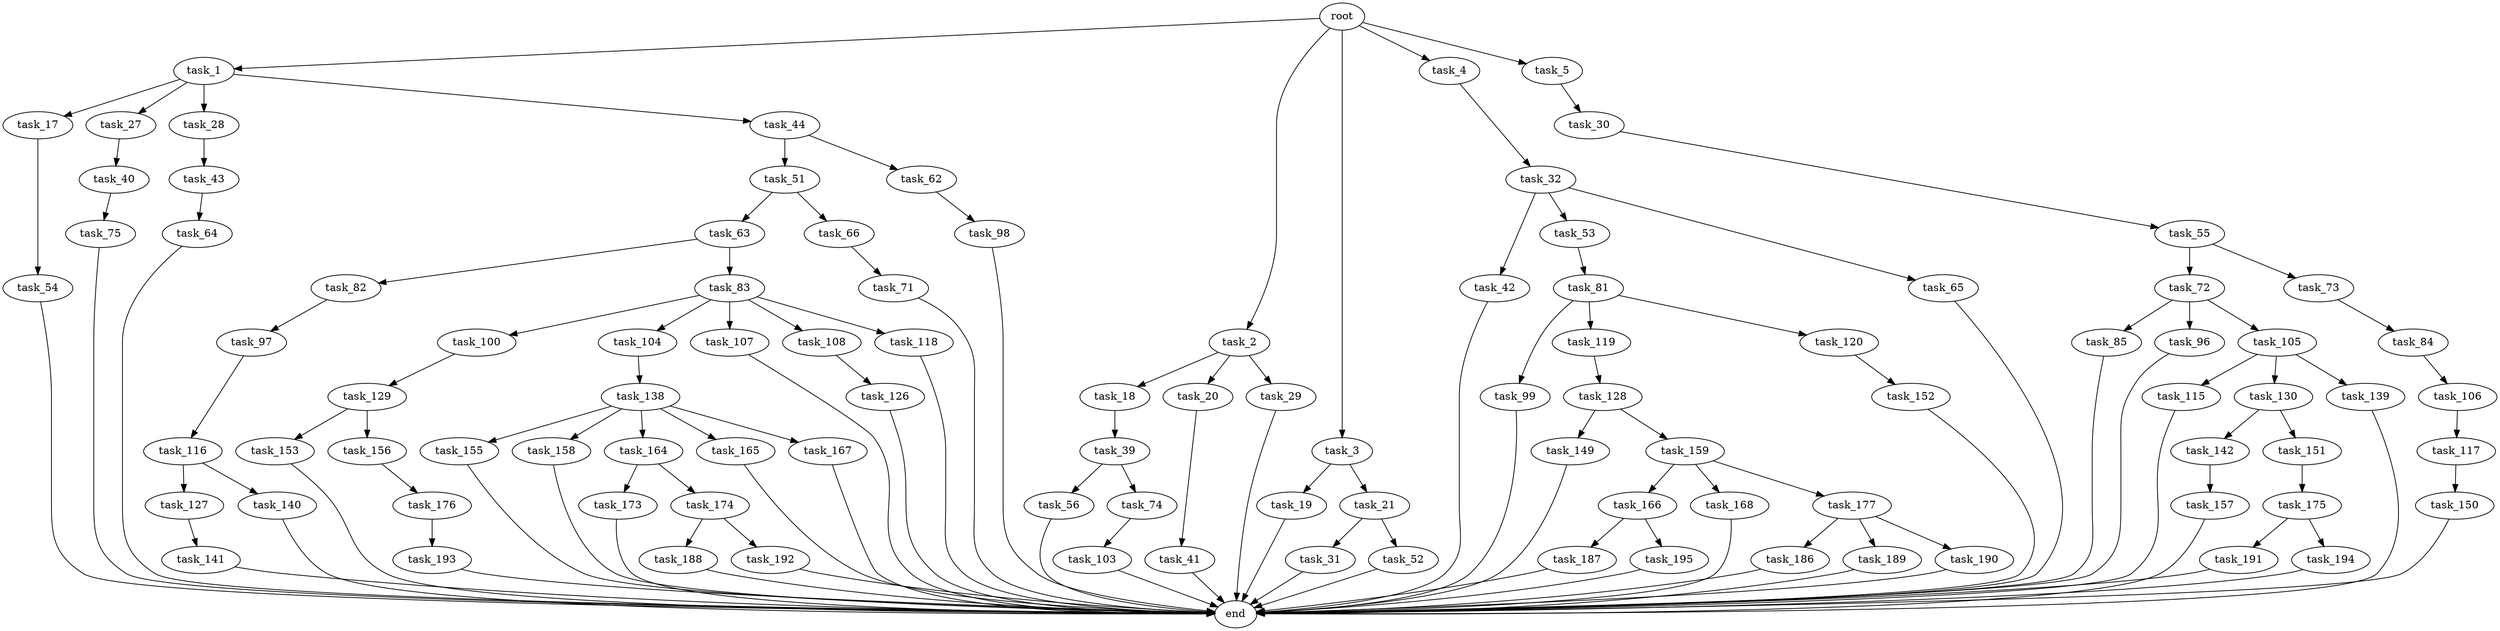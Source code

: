 digraph G {
  root [size="0.000000"];
  task_1 [size="25154475922.000000"];
  task_2 [size="50680433066.000000"];
  task_3 [size="36715068472.000000"];
  task_4 [size="1073741824000.000000"];
  task_5 [size="10557810784.000000"];
  task_17 [size="231928233984.000000"];
  task_27 [size="134217728000.000000"];
  task_28 [size="9646536582.000000"];
  task_44 [size="4568592855.000000"];
  task_18 [size="20316293553.000000"];
  task_20 [size="342567606212.000000"];
  task_29 [size="28991029248.000000"];
  task_19 [size="45988933920.000000"];
  task_21 [size="3014410792.000000"];
  task_32 [size="231928233984.000000"];
  task_30 [size="782757789696.000000"];
  task_54 [size="368293445632.000000"];
  task_39 [size="6186035062.000000"];
  end [size="0.000000"];
  task_41 [size="45669174540.000000"];
  task_31 [size="231928233984.000000"];
  task_52 [size="6001966282.000000"];
  task_40 [size="578004126440.000000"];
  task_43 [size="92781978751.000000"];
  task_55 [size="300470610641.000000"];
  task_42 [size="782757789696.000000"];
  task_53 [size="6843072159.000000"];
  task_65 [size="53140832570.000000"];
  task_56 [size="16892336962.000000"];
  task_74 [size="123614904612.000000"];
  task_75 [size="602478949833.000000"];
  task_64 [size="671642894505.000000"];
  task_51 [size="231928233984.000000"];
  task_62 [size="429410600.000000"];
  task_63 [size="782757789696.000000"];
  task_66 [size="51245864940.000000"];
  task_81 [size="6439080314.000000"];
  task_72 [size="68719476736.000000"];
  task_73 [size="140418428269.000000"];
  task_98 [size="1073741824000.000000"];
  task_82 [size="28991029248.000000"];
  task_83 [size="6954954749.000000"];
  task_71 [size="1989594872.000000"];
  task_85 [size="231928233984.000000"];
  task_96 [size="782757789696.000000"];
  task_105 [size="549755813888.000000"];
  task_84 [size="68719476736.000000"];
  task_103 [size="1073741824000.000000"];
  task_99 [size="40061571708.000000"];
  task_119 [size="50629259292.000000"];
  task_120 [size="8942049076.000000"];
  task_97 [size="1029587916.000000"];
  task_100 [size="19791907062.000000"];
  task_104 [size="4603068488.000000"];
  task_107 [size="134217728000.000000"];
  task_108 [size="173276461742.000000"];
  task_118 [size="436793815438.000000"];
  task_106 [size="68719476736.000000"];
  task_116 [size="782757789696.000000"];
  task_129 [size="3660636454.000000"];
  task_138 [size="2356618094.000000"];
  task_115 [size="231928233984.000000"];
  task_130 [size="8589934592.000000"];
  task_139 [size="125946606150.000000"];
  task_117 [size="1073741824000.000000"];
  task_126 [size="68719476736.000000"];
  task_127 [size="619759786.000000"];
  task_140 [size="8589934592.000000"];
  task_150 [size="3458490906.000000"];
  task_128 [size="368293445632.000000"];
  task_152 [size="20928270195.000000"];
  task_141 [size="8589934592.000000"];
  task_149 [size="231928233984.000000"];
  task_159 [size="28991029248.000000"];
  task_153 [size="68719476736.000000"];
  task_156 [size="68719476736.000000"];
  task_142 [size="1073741824000.000000"];
  task_151 [size="68719476736.000000"];
  task_155 [size="122174043303.000000"];
  task_158 [size="1073741824000.000000"];
  task_164 [size="549755813888.000000"];
  task_165 [size="38999563144.000000"];
  task_167 [size="68719476736.000000"];
  task_157 [size="269539679604.000000"];
  task_175 [size="47247420384.000000"];
  task_176 [size="1073741824000.000000"];
  task_166 [size="287177462256.000000"];
  task_168 [size="13520304050.000000"];
  task_177 [size="368293445632.000000"];
  task_173 [size="35673178824.000000"];
  task_174 [size="20273921069.000000"];
  task_187 [size="203182289437.000000"];
  task_195 [size="7777371159.000000"];
  task_188 [size="7080618542.000000"];
  task_192 [size="1073741824000.000000"];
  task_191 [size="31401098264.000000"];
  task_194 [size="368293445632.000000"];
  task_193 [size="10709269666.000000"];
  task_186 [size="11072096888.000000"];
  task_189 [size="8589934592.000000"];
  task_190 [size="491055202430.000000"];

  root -> task_1 [size="1.000000"];
  root -> task_2 [size="1.000000"];
  root -> task_3 [size="1.000000"];
  root -> task_4 [size="1.000000"];
  root -> task_5 [size="1.000000"];
  task_1 -> task_17 [size="838860800.000000"];
  task_1 -> task_27 [size="838860800.000000"];
  task_1 -> task_28 [size="838860800.000000"];
  task_1 -> task_44 [size="838860800.000000"];
  task_2 -> task_18 [size="838860800.000000"];
  task_2 -> task_20 [size="838860800.000000"];
  task_2 -> task_29 [size="838860800.000000"];
  task_3 -> task_19 [size="33554432.000000"];
  task_3 -> task_21 [size="33554432.000000"];
  task_4 -> task_32 [size="838860800.000000"];
  task_5 -> task_30 [size="301989888.000000"];
  task_17 -> task_54 [size="301989888.000000"];
  task_27 -> task_40 [size="209715200.000000"];
  task_28 -> task_43 [size="301989888.000000"];
  task_44 -> task_51 [size="411041792.000000"];
  task_44 -> task_62 [size="411041792.000000"];
  task_18 -> task_39 [size="411041792.000000"];
  task_20 -> task_41 [size="536870912.000000"];
  task_29 -> end [size="1.000000"];
  task_19 -> end [size="1.000000"];
  task_21 -> task_31 [size="134217728.000000"];
  task_21 -> task_52 [size="134217728.000000"];
  task_32 -> task_42 [size="301989888.000000"];
  task_32 -> task_53 [size="301989888.000000"];
  task_32 -> task_65 [size="301989888.000000"];
  task_30 -> task_55 [size="679477248.000000"];
  task_54 -> end [size="1.000000"];
  task_39 -> task_56 [size="536870912.000000"];
  task_39 -> task_74 [size="536870912.000000"];
  task_41 -> end [size="1.000000"];
  task_31 -> end [size="1.000000"];
  task_52 -> end [size="1.000000"];
  task_40 -> task_75 [size="536870912.000000"];
  task_43 -> task_64 [size="75497472.000000"];
  task_55 -> task_72 [size="301989888.000000"];
  task_55 -> task_73 [size="301989888.000000"];
  task_42 -> end [size="1.000000"];
  task_53 -> task_81 [size="209715200.000000"];
  task_65 -> end [size="1.000000"];
  task_56 -> end [size="1.000000"];
  task_74 -> task_103 [size="134217728.000000"];
  task_75 -> end [size="1.000000"];
  task_64 -> end [size="1.000000"];
  task_51 -> task_63 [size="301989888.000000"];
  task_51 -> task_66 [size="301989888.000000"];
  task_62 -> task_98 [size="33554432.000000"];
  task_63 -> task_82 [size="679477248.000000"];
  task_63 -> task_83 [size="679477248.000000"];
  task_66 -> task_71 [size="75497472.000000"];
  task_81 -> task_99 [size="301989888.000000"];
  task_81 -> task_119 [size="301989888.000000"];
  task_81 -> task_120 [size="301989888.000000"];
  task_72 -> task_85 [size="134217728.000000"];
  task_72 -> task_96 [size="134217728.000000"];
  task_72 -> task_105 [size="134217728.000000"];
  task_73 -> task_84 [size="301989888.000000"];
  task_98 -> end [size="1.000000"];
  task_82 -> task_97 [size="75497472.000000"];
  task_83 -> task_100 [size="134217728.000000"];
  task_83 -> task_104 [size="134217728.000000"];
  task_83 -> task_107 [size="134217728.000000"];
  task_83 -> task_108 [size="134217728.000000"];
  task_83 -> task_118 [size="134217728.000000"];
  task_71 -> end [size="1.000000"];
  task_85 -> end [size="1.000000"];
  task_96 -> end [size="1.000000"];
  task_105 -> task_115 [size="536870912.000000"];
  task_105 -> task_130 [size="536870912.000000"];
  task_105 -> task_139 [size="536870912.000000"];
  task_84 -> task_106 [size="134217728.000000"];
  task_103 -> end [size="1.000000"];
  task_99 -> end [size="1.000000"];
  task_119 -> task_128 [size="134217728.000000"];
  task_120 -> task_152 [size="209715200.000000"];
  task_97 -> task_116 [size="33554432.000000"];
  task_100 -> task_129 [size="838860800.000000"];
  task_104 -> task_138 [size="134217728.000000"];
  task_107 -> end [size="1.000000"];
  task_108 -> task_126 [size="411041792.000000"];
  task_118 -> end [size="1.000000"];
  task_106 -> task_117 [size="134217728.000000"];
  task_116 -> task_127 [size="679477248.000000"];
  task_116 -> task_140 [size="679477248.000000"];
  task_129 -> task_153 [size="301989888.000000"];
  task_129 -> task_156 [size="301989888.000000"];
  task_138 -> task_155 [size="134217728.000000"];
  task_138 -> task_158 [size="134217728.000000"];
  task_138 -> task_164 [size="134217728.000000"];
  task_138 -> task_165 [size="134217728.000000"];
  task_138 -> task_167 [size="134217728.000000"];
  task_115 -> end [size="1.000000"];
  task_130 -> task_142 [size="33554432.000000"];
  task_130 -> task_151 [size="33554432.000000"];
  task_139 -> end [size="1.000000"];
  task_117 -> task_150 [size="838860800.000000"];
  task_126 -> end [size="1.000000"];
  task_127 -> task_141 [size="33554432.000000"];
  task_140 -> end [size="1.000000"];
  task_150 -> end [size="1.000000"];
  task_128 -> task_149 [size="411041792.000000"];
  task_128 -> task_159 [size="411041792.000000"];
  task_152 -> end [size="1.000000"];
  task_141 -> end [size="1.000000"];
  task_149 -> end [size="1.000000"];
  task_159 -> task_166 [size="75497472.000000"];
  task_159 -> task_168 [size="75497472.000000"];
  task_159 -> task_177 [size="75497472.000000"];
  task_153 -> end [size="1.000000"];
  task_156 -> task_176 [size="134217728.000000"];
  task_142 -> task_157 [size="838860800.000000"];
  task_151 -> task_175 [size="134217728.000000"];
  task_155 -> end [size="1.000000"];
  task_158 -> end [size="1.000000"];
  task_164 -> task_173 [size="536870912.000000"];
  task_164 -> task_174 [size="536870912.000000"];
  task_165 -> end [size="1.000000"];
  task_167 -> end [size="1.000000"];
  task_157 -> end [size="1.000000"];
  task_175 -> task_191 [size="134217728.000000"];
  task_175 -> task_194 [size="134217728.000000"];
  task_176 -> task_193 [size="838860800.000000"];
  task_166 -> task_187 [size="411041792.000000"];
  task_166 -> task_195 [size="411041792.000000"];
  task_168 -> end [size="1.000000"];
  task_177 -> task_186 [size="411041792.000000"];
  task_177 -> task_189 [size="411041792.000000"];
  task_177 -> task_190 [size="411041792.000000"];
  task_173 -> end [size="1.000000"];
  task_174 -> task_188 [size="838860800.000000"];
  task_174 -> task_192 [size="838860800.000000"];
  task_187 -> end [size="1.000000"];
  task_195 -> end [size="1.000000"];
  task_188 -> end [size="1.000000"];
  task_192 -> end [size="1.000000"];
  task_191 -> end [size="1.000000"];
  task_194 -> end [size="1.000000"];
  task_193 -> end [size="1.000000"];
  task_186 -> end [size="1.000000"];
  task_189 -> end [size="1.000000"];
  task_190 -> end [size="1.000000"];
}
